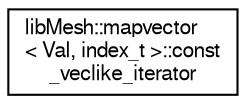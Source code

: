digraph "Graphical Class Hierarchy"
{
  edge [fontname="FreeSans",fontsize="10",labelfontname="FreeSans",labelfontsize="10"];
  node [fontname="FreeSans",fontsize="10",shape=record];
  rankdir="LR";
  Node1 [label="libMesh::mapvector\l\< Val, index_t \>::const\l_veclike_iterator",height=0.2,width=0.4,color="black", fillcolor="white", style="filled",URL="$classlibMesh_1_1mapvector_1_1const__veclike__iterator.html"];
}
